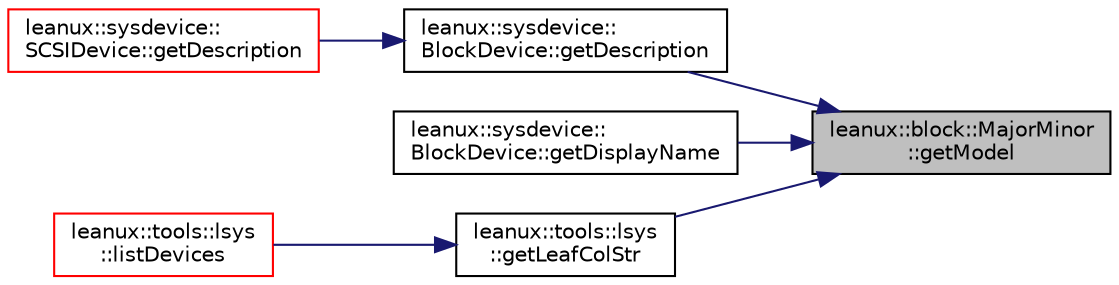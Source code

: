 digraph "leanux::block::MajorMinor::getModel"
{
 // LATEX_PDF_SIZE
  bgcolor="transparent";
  edge [fontname="Helvetica",fontsize="10",labelfontname="Helvetica",labelfontsize="10"];
  node [fontname="Helvetica",fontsize="10",shape=record];
  rankdir="RL";
  Node1 [label="leanux::block::MajorMinor\l::getModel",height=0.2,width=0.4,color="black", fillcolor="grey75", style="filled", fontcolor="black",tooltip="Get the model for the device."];
  Node1 -> Node2 [dir="back",color="midnightblue",fontsize="10",style="solid",fontname="Helvetica"];
  Node2 [label="leanux::sysdevice::\lBlockDevice::getDescription",height=0.2,width=0.4,color="black",URL="$classleanux_1_1sysdevice_1_1BlockDevice.html#ac4b9e0008260b83d9c20f8cad7a43ac6",tooltip="Get a human readable description of this SysDevice."];
  Node2 -> Node3 [dir="back",color="midnightblue",fontsize="10",style="solid",fontname="Helvetica"];
  Node3 [label="leanux::sysdevice::\lSCSIDevice::getDescription",height=0.2,width=0.4,color="red",URL="$classleanux_1_1sysdevice_1_1SCSIDevice.html#a7cc63ea1acf3422fb2f3d61a88e59bec",tooltip="Get a human readable description of this SysDevice."];
  Node1 -> Node5 [dir="back",color="midnightblue",fontsize="10",style="solid",fontname="Helvetica"];
  Node5 [label="leanux::sysdevice::\lBlockDevice::getDisplayName",height=0.2,width=0.4,color="black",URL="$classleanux_1_1sysdevice_1_1BlockDevice.html#a575120cf630a3eb5e31b493a9260786f",tooltip=" "];
  Node1 -> Node6 [dir="back",color="midnightblue",fontsize="10",style="solid",fontname="Helvetica"];
  Node6 [label="leanux::tools::lsys\l::getLeafColStr",height=0.2,width=0.4,color="black",URL="$namespaceleanux_1_1tools_1_1lsys.html#a4a56050ff78d8c77b6a699ff6d5aea50",tooltip="get named field attributes for the SysDevice."];
  Node6 -> Node7 [dir="back",color="midnightblue",fontsize="10",style="solid",fontname="Helvetica"];
  Node7 [label="leanux::tools::lsys\l::listDevices",height=0.2,width=0.4,color="red",URL="$namespaceleanux_1_1tools_1_1lsys.html#ad858cdc5736e1be415f25fdaec024b58",tooltip="list devices, filtered if opt_t is set."];
}
